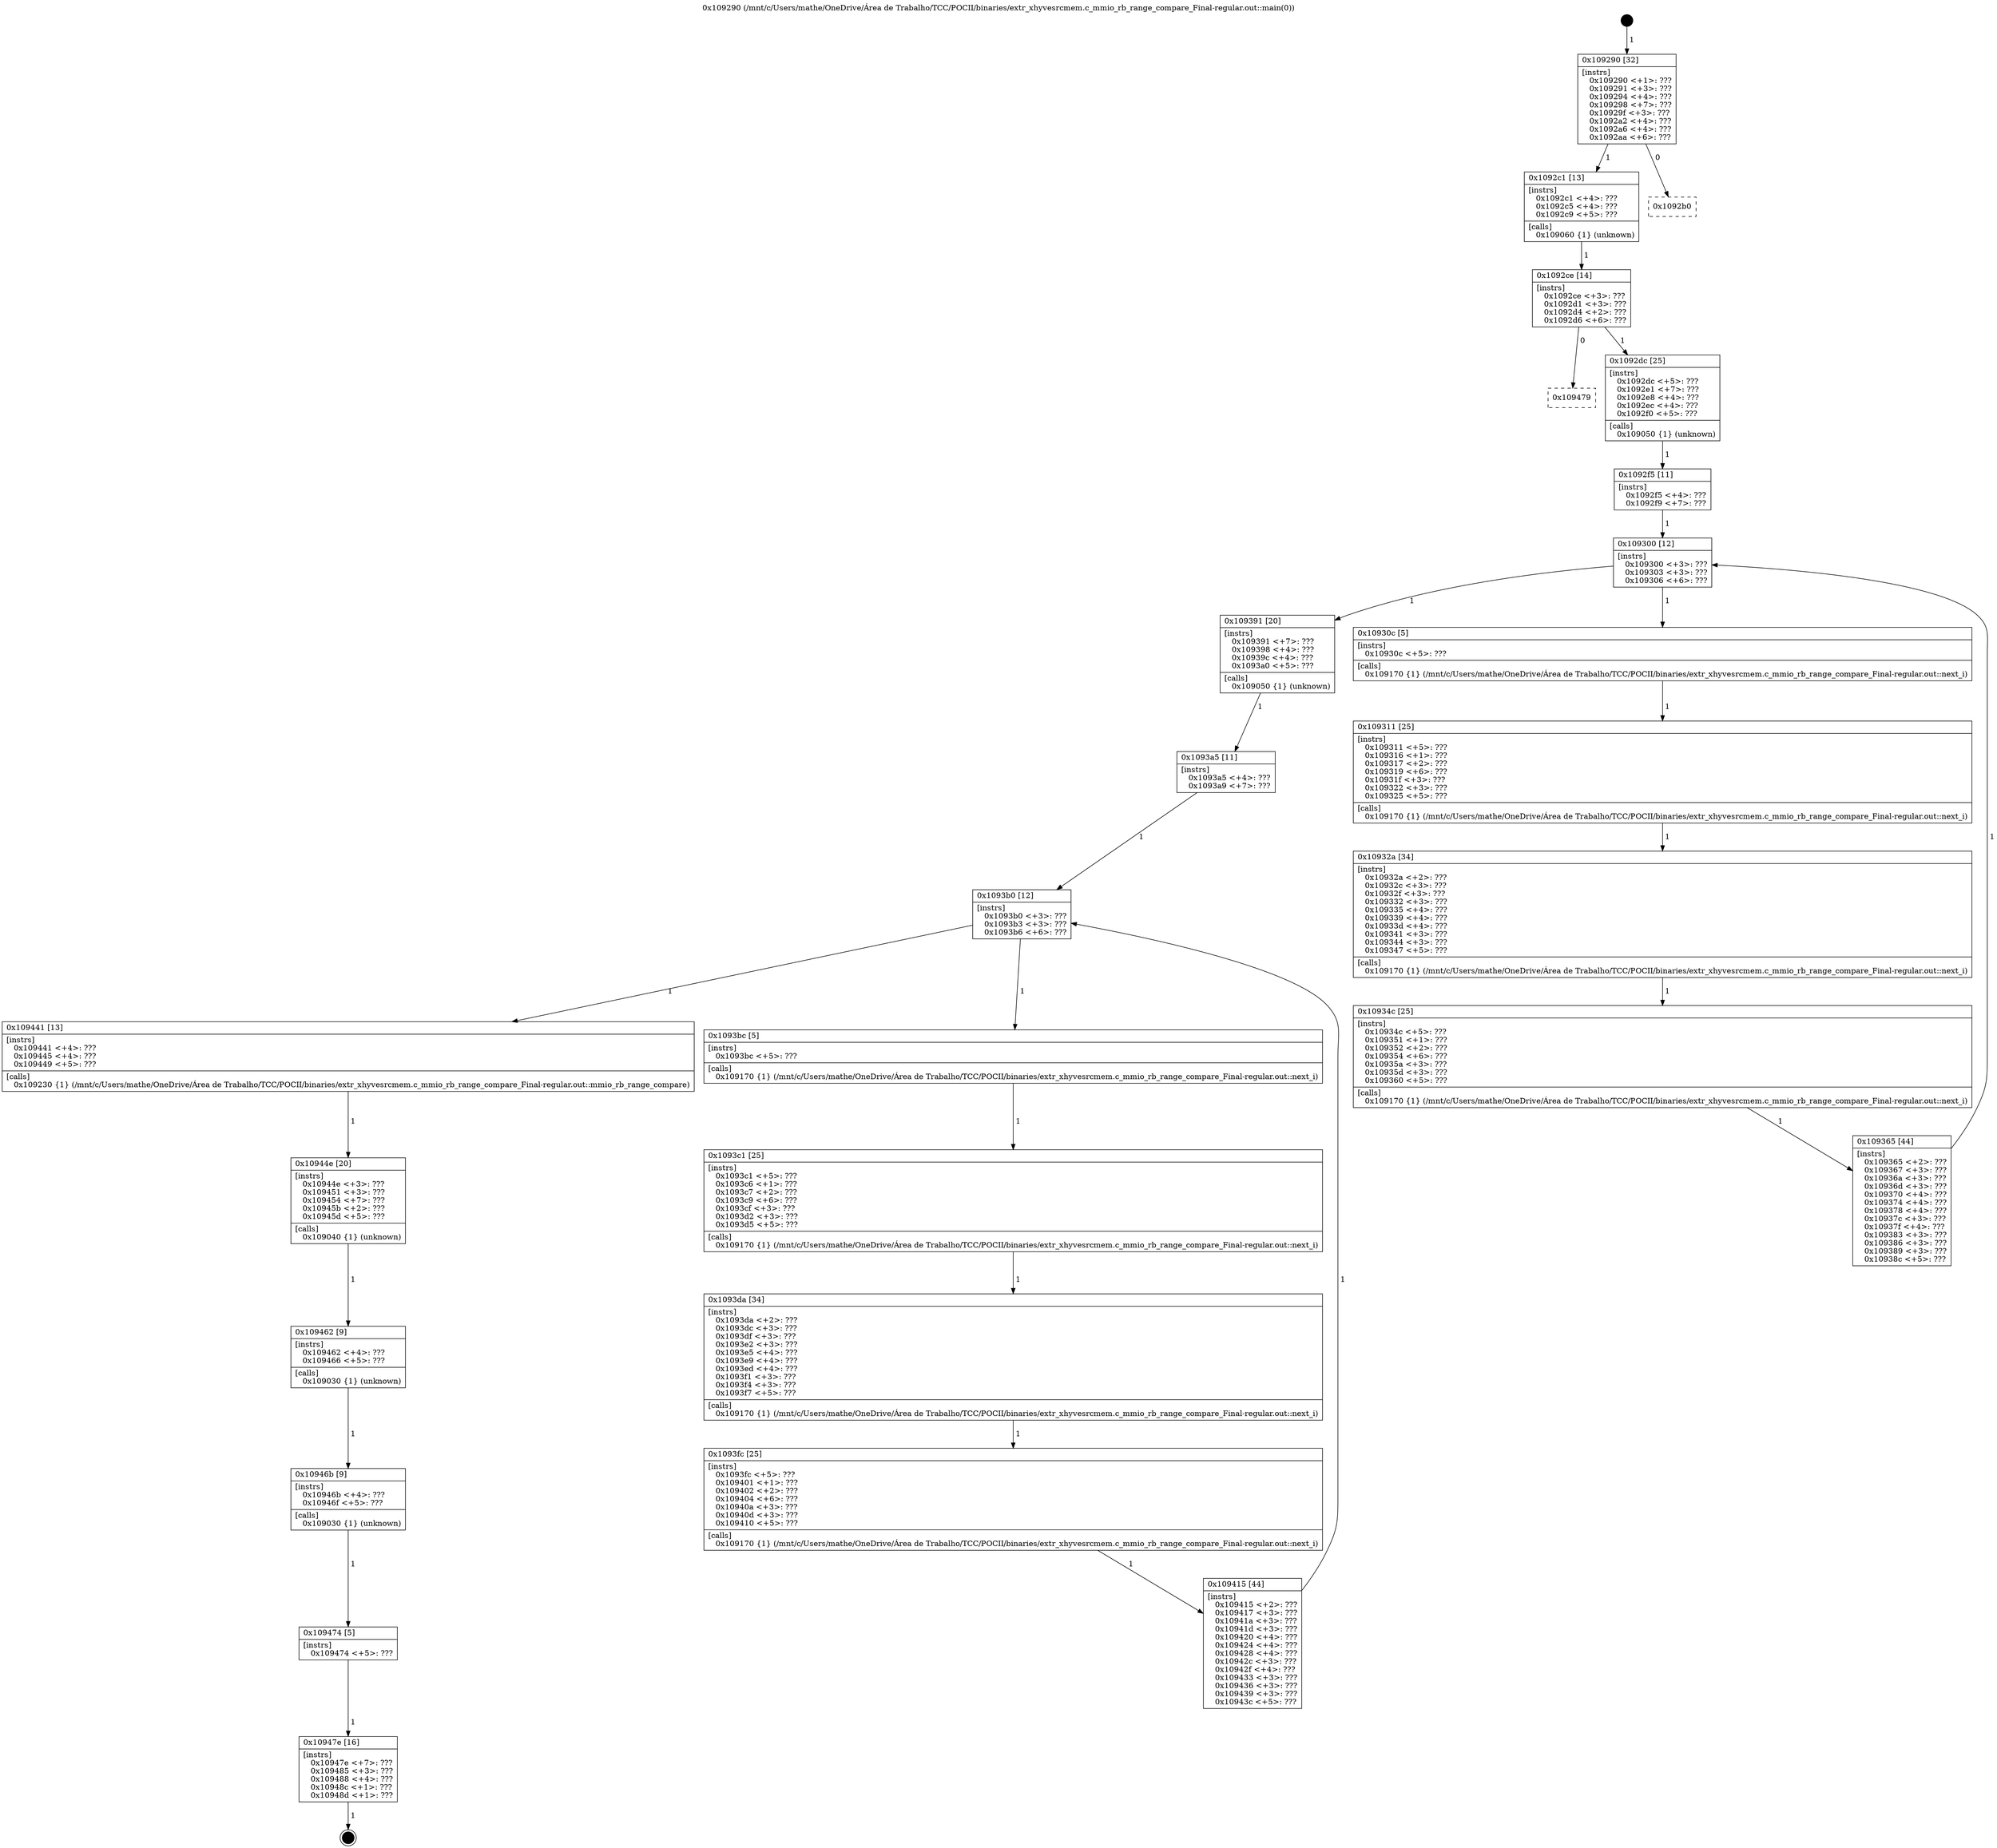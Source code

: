 digraph "0x109290" {
  label = "0x109290 (/mnt/c/Users/mathe/OneDrive/Área de Trabalho/TCC/POCII/binaries/extr_xhyvesrcmem.c_mmio_rb_range_compare_Final-regular.out::main(0))"
  labelloc = "t"
  node[shape=record]

  Entry [label="",width=0.3,height=0.3,shape=circle,fillcolor=black,style=filled]
  "0x109290" [label="{
     0x109290 [32]\l
     | [instrs]\l
     &nbsp;&nbsp;0x109290 \<+1\>: ???\l
     &nbsp;&nbsp;0x109291 \<+3\>: ???\l
     &nbsp;&nbsp;0x109294 \<+4\>: ???\l
     &nbsp;&nbsp;0x109298 \<+7\>: ???\l
     &nbsp;&nbsp;0x10929f \<+3\>: ???\l
     &nbsp;&nbsp;0x1092a2 \<+4\>: ???\l
     &nbsp;&nbsp;0x1092a6 \<+4\>: ???\l
     &nbsp;&nbsp;0x1092aa \<+6\>: ???\l
  }"]
  "0x1092c1" [label="{
     0x1092c1 [13]\l
     | [instrs]\l
     &nbsp;&nbsp;0x1092c1 \<+4\>: ???\l
     &nbsp;&nbsp;0x1092c5 \<+4\>: ???\l
     &nbsp;&nbsp;0x1092c9 \<+5\>: ???\l
     | [calls]\l
     &nbsp;&nbsp;0x109060 \{1\} (unknown)\l
  }"]
  "0x1092b0" [label="{
     0x1092b0\l
  }", style=dashed]
  "0x1092ce" [label="{
     0x1092ce [14]\l
     | [instrs]\l
     &nbsp;&nbsp;0x1092ce \<+3\>: ???\l
     &nbsp;&nbsp;0x1092d1 \<+3\>: ???\l
     &nbsp;&nbsp;0x1092d4 \<+2\>: ???\l
     &nbsp;&nbsp;0x1092d6 \<+6\>: ???\l
  }"]
  "0x109479" [label="{
     0x109479\l
  }", style=dashed]
  "0x1092dc" [label="{
     0x1092dc [25]\l
     | [instrs]\l
     &nbsp;&nbsp;0x1092dc \<+5\>: ???\l
     &nbsp;&nbsp;0x1092e1 \<+7\>: ???\l
     &nbsp;&nbsp;0x1092e8 \<+4\>: ???\l
     &nbsp;&nbsp;0x1092ec \<+4\>: ???\l
     &nbsp;&nbsp;0x1092f0 \<+5\>: ???\l
     | [calls]\l
     &nbsp;&nbsp;0x109050 \{1\} (unknown)\l
  }"]
  Exit [label="",width=0.3,height=0.3,shape=circle,fillcolor=black,style=filled,peripheries=2]
  "0x109300" [label="{
     0x109300 [12]\l
     | [instrs]\l
     &nbsp;&nbsp;0x109300 \<+3\>: ???\l
     &nbsp;&nbsp;0x109303 \<+3\>: ???\l
     &nbsp;&nbsp;0x109306 \<+6\>: ???\l
  }"]
  "0x109391" [label="{
     0x109391 [20]\l
     | [instrs]\l
     &nbsp;&nbsp;0x109391 \<+7\>: ???\l
     &nbsp;&nbsp;0x109398 \<+4\>: ???\l
     &nbsp;&nbsp;0x10939c \<+4\>: ???\l
     &nbsp;&nbsp;0x1093a0 \<+5\>: ???\l
     | [calls]\l
     &nbsp;&nbsp;0x109050 \{1\} (unknown)\l
  }"]
  "0x10930c" [label="{
     0x10930c [5]\l
     | [instrs]\l
     &nbsp;&nbsp;0x10930c \<+5\>: ???\l
     | [calls]\l
     &nbsp;&nbsp;0x109170 \{1\} (/mnt/c/Users/mathe/OneDrive/Área de Trabalho/TCC/POCII/binaries/extr_xhyvesrcmem.c_mmio_rb_range_compare_Final-regular.out::next_i)\l
  }"]
  "0x109311" [label="{
     0x109311 [25]\l
     | [instrs]\l
     &nbsp;&nbsp;0x109311 \<+5\>: ???\l
     &nbsp;&nbsp;0x109316 \<+1\>: ???\l
     &nbsp;&nbsp;0x109317 \<+2\>: ???\l
     &nbsp;&nbsp;0x109319 \<+6\>: ???\l
     &nbsp;&nbsp;0x10931f \<+3\>: ???\l
     &nbsp;&nbsp;0x109322 \<+3\>: ???\l
     &nbsp;&nbsp;0x109325 \<+5\>: ???\l
     | [calls]\l
     &nbsp;&nbsp;0x109170 \{1\} (/mnt/c/Users/mathe/OneDrive/Área de Trabalho/TCC/POCII/binaries/extr_xhyvesrcmem.c_mmio_rb_range_compare_Final-regular.out::next_i)\l
  }"]
  "0x10932a" [label="{
     0x10932a [34]\l
     | [instrs]\l
     &nbsp;&nbsp;0x10932a \<+2\>: ???\l
     &nbsp;&nbsp;0x10932c \<+3\>: ???\l
     &nbsp;&nbsp;0x10932f \<+3\>: ???\l
     &nbsp;&nbsp;0x109332 \<+3\>: ???\l
     &nbsp;&nbsp;0x109335 \<+4\>: ???\l
     &nbsp;&nbsp;0x109339 \<+4\>: ???\l
     &nbsp;&nbsp;0x10933d \<+4\>: ???\l
     &nbsp;&nbsp;0x109341 \<+3\>: ???\l
     &nbsp;&nbsp;0x109344 \<+3\>: ???\l
     &nbsp;&nbsp;0x109347 \<+5\>: ???\l
     | [calls]\l
     &nbsp;&nbsp;0x109170 \{1\} (/mnt/c/Users/mathe/OneDrive/Área de Trabalho/TCC/POCII/binaries/extr_xhyvesrcmem.c_mmio_rb_range_compare_Final-regular.out::next_i)\l
  }"]
  "0x10934c" [label="{
     0x10934c [25]\l
     | [instrs]\l
     &nbsp;&nbsp;0x10934c \<+5\>: ???\l
     &nbsp;&nbsp;0x109351 \<+1\>: ???\l
     &nbsp;&nbsp;0x109352 \<+2\>: ???\l
     &nbsp;&nbsp;0x109354 \<+6\>: ???\l
     &nbsp;&nbsp;0x10935a \<+3\>: ???\l
     &nbsp;&nbsp;0x10935d \<+3\>: ???\l
     &nbsp;&nbsp;0x109360 \<+5\>: ???\l
     | [calls]\l
     &nbsp;&nbsp;0x109170 \{1\} (/mnt/c/Users/mathe/OneDrive/Área de Trabalho/TCC/POCII/binaries/extr_xhyvesrcmem.c_mmio_rb_range_compare_Final-regular.out::next_i)\l
  }"]
  "0x109365" [label="{
     0x109365 [44]\l
     | [instrs]\l
     &nbsp;&nbsp;0x109365 \<+2\>: ???\l
     &nbsp;&nbsp;0x109367 \<+3\>: ???\l
     &nbsp;&nbsp;0x10936a \<+3\>: ???\l
     &nbsp;&nbsp;0x10936d \<+3\>: ???\l
     &nbsp;&nbsp;0x109370 \<+4\>: ???\l
     &nbsp;&nbsp;0x109374 \<+4\>: ???\l
     &nbsp;&nbsp;0x109378 \<+4\>: ???\l
     &nbsp;&nbsp;0x10937c \<+3\>: ???\l
     &nbsp;&nbsp;0x10937f \<+4\>: ???\l
     &nbsp;&nbsp;0x109383 \<+3\>: ???\l
     &nbsp;&nbsp;0x109386 \<+3\>: ???\l
     &nbsp;&nbsp;0x109389 \<+3\>: ???\l
     &nbsp;&nbsp;0x10938c \<+5\>: ???\l
  }"]
  "0x1092f5" [label="{
     0x1092f5 [11]\l
     | [instrs]\l
     &nbsp;&nbsp;0x1092f5 \<+4\>: ???\l
     &nbsp;&nbsp;0x1092f9 \<+7\>: ???\l
  }"]
  "0x1093b0" [label="{
     0x1093b0 [12]\l
     | [instrs]\l
     &nbsp;&nbsp;0x1093b0 \<+3\>: ???\l
     &nbsp;&nbsp;0x1093b3 \<+3\>: ???\l
     &nbsp;&nbsp;0x1093b6 \<+6\>: ???\l
  }"]
  "0x109441" [label="{
     0x109441 [13]\l
     | [instrs]\l
     &nbsp;&nbsp;0x109441 \<+4\>: ???\l
     &nbsp;&nbsp;0x109445 \<+4\>: ???\l
     &nbsp;&nbsp;0x109449 \<+5\>: ???\l
     | [calls]\l
     &nbsp;&nbsp;0x109230 \{1\} (/mnt/c/Users/mathe/OneDrive/Área de Trabalho/TCC/POCII/binaries/extr_xhyvesrcmem.c_mmio_rb_range_compare_Final-regular.out::mmio_rb_range_compare)\l
  }"]
  "0x1093bc" [label="{
     0x1093bc [5]\l
     | [instrs]\l
     &nbsp;&nbsp;0x1093bc \<+5\>: ???\l
     | [calls]\l
     &nbsp;&nbsp;0x109170 \{1\} (/mnt/c/Users/mathe/OneDrive/Área de Trabalho/TCC/POCII/binaries/extr_xhyvesrcmem.c_mmio_rb_range_compare_Final-regular.out::next_i)\l
  }"]
  "0x1093c1" [label="{
     0x1093c1 [25]\l
     | [instrs]\l
     &nbsp;&nbsp;0x1093c1 \<+5\>: ???\l
     &nbsp;&nbsp;0x1093c6 \<+1\>: ???\l
     &nbsp;&nbsp;0x1093c7 \<+2\>: ???\l
     &nbsp;&nbsp;0x1093c9 \<+6\>: ???\l
     &nbsp;&nbsp;0x1093cf \<+3\>: ???\l
     &nbsp;&nbsp;0x1093d2 \<+3\>: ???\l
     &nbsp;&nbsp;0x1093d5 \<+5\>: ???\l
     | [calls]\l
     &nbsp;&nbsp;0x109170 \{1\} (/mnt/c/Users/mathe/OneDrive/Área de Trabalho/TCC/POCII/binaries/extr_xhyvesrcmem.c_mmio_rb_range_compare_Final-regular.out::next_i)\l
  }"]
  "0x1093da" [label="{
     0x1093da [34]\l
     | [instrs]\l
     &nbsp;&nbsp;0x1093da \<+2\>: ???\l
     &nbsp;&nbsp;0x1093dc \<+3\>: ???\l
     &nbsp;&nbsp;0x1093df \<+3\>: ???\l
     &nbsp;&nbsp;0x1093e2 \<+3\>: ???\l
     &nbsp;&nbsp;0x1093e5 \<+4\>: ???\l
     &nbsp;&nbsp;0x1093e9 \<+4\>: ???\l
     &nbsp;&nbsp;0x1093ed \<+4\>: ???\l
     &nbsp;&nbsp;0x1093f1 \<+3\>: ???\l
     &nbsp;&nbsp;0x1093f4 \<+3\>: ???\l
     &nbsp;&nbsp;0x1093f7 \<+5\>: ???\l
     | [calls]\l
     &nbsp;&nbsp;0x109170 \{1\} (/mnt/c/Users/mathe/OneDrive/Área de Trabalho/TCC/POCII/binaries/extr_xhyvesrcmem.c_mmio_rb_range_compare_Final-regular.out::next_i)\l
  }"]
  "0x1093fc" [label="{
     0x1093fc [25]\l
     | [instrs]\l
     &nbsp;&nbsp;0x1093fc \<+5\>: ???\l
     &nbsp;&nbsp;0x109401 \<+1\>: ???\l
     &nbsp;&nbsp;0x109402 \<+2\>: ???\l
     &nbsp;&nbsp;0x109404 \<+6\>: ???\l
     &nbsp;&nbsp;0x10940a \<+3\>: ???\l
     &nbsp;&nbsp;0x10940d \<+3\>: ???\l
     &nbsp;&nbsp;0x109410 \<+5\>: ???\l
     | [calls]\l
     &nbsp;&nbsp;0x109170 \{1\} (/mnt/c/Users/mathe/OneDrive/Área de Trabalho/TCC/POCII/binaries/extr_xhyvesrcmem.c_mmio_rb_range_compare_Final-regular.out::next_i)\l
  }"]
  "0x109415" [label="{
     0x109415 [44]\l
     | [instrs]\l
     &nbsp;&nbsp;0x109415 \<+2\>: ???\l
     &nbsp;&nbsp;0x109417 \<+3\>: ???\l
     &nbsp;&nbsp;0x10941a \<+3\>: ???\l
     &nbsp;&nbsp;0x10941d \<+3\>: ???\l
     &nbsp;&nbsp;0x109420 \<+4\>: ???\l
     &nbsp;&nbsp;0x109424 \<+4\>: ???\l
     &nbsp;&nbsp;0x109428 \<+4\>: ???\l
     &nbsp;&nbsp;0x10942c \<+3\>: ???\l
     &nbsp;&nbsp;0x10942f \<+4\>: ???\l
     &nbsp;&nbsp;0x109433 \<+3\>: ???\l
     &nbsp;&nbsp;0x109436 \<+3\>: ???\l
     &nbsp;&nbsp;0x109439 \<+3\>: ???\l
     &nbsp;&nbsp;0x10943c \<+5\>: ???\l
  }"]
  "0x1093a5" [label="{
     0x1093a5 [11]\l
     | [instrs]\l
     &nbsp;&nbsp;0x1093a5 \<+4\>: ???\l
     &nbsp;&nbsp;0x1093a9 \<+7\>: ???\l
  }"]
  "0x10944e" [label="{
     0x10944e [20]\l
     | [instrs]\l
     &nbsp;&nbsp;0x10944e \<+3\>: ???\l
     &nbsp;&nbsp;0x109451 \<+3\>: ???\l
     &nbsp;&nbsp;0x109454 \<+7\>: ???\l
     &nbsp;&nbsp;0x10945b \<+2\>: ???\l
     &nbsp;&nbsp;0x10945d \<+5\>: ???\l
     | [calls]\l
     &nbsp;&nbsp;0x109040 \{1\} (unknown)\l
  }"]
  "0x109462" [label="{
     0x109462 [9]\l
     | [instrs]\l
     &nbsp;&nbsp;0x109462 \<+4\>: ???\l
     &nbsp;&nbsp;0x109466 \<+5\>: ???\l
     | [calls]\l
     &nbsp;&nbsp;0x109030 \{1\} (unknown)\l
  }"]
  "0x10946b" [label="{
     0x10946b [9]\l
     | [instrs]\l
     &nbsp;&nbsp;0x10946b \<+4\>: ???\l
     &nbsp;&nbsp;0x10946f \<+5\>: ???\l
     | [calls]\l
     &nbsp;&nbsp;0x109030 \{1\} (unknown)\l
  }"]
  "0x109474" [label="{
     0x109474 [5]\l
     | [instrs]\l
     &nbsp;&nbsp;0x109474 \<+5\>: ???\l
  }"]
  "0x10947e" [label="{
     0x10947e [16]\l
     | [instrs]\l
     &nbsp;&nbsp;0x10947e \<+7\>: ???\l
     &nbsp;&nbsp;0x109485 \<+3\>: ???\l
     &nbsp;&nbsp;0x109488 \<+4\>: ???\l
     &nbsp;&nbsp;0x10948c \<+1\>: ???\l
     &nbsp;&nbsp;0x10948d \<+1\>: ???\l
  }"]
  Entry -> "0x109290" [label=" 1"]
  "0x109290" -> "0x1092c1" [label=" 1"]
  "0x109290" -> "0x1092b0" [label=" 0"]
  "0x1092c1" -> "0x1092ce" [label=" 1"]
  "0x1092ce" -> "0x109479" [label=" 0"]
  "0x1092ce" -> "0x1092dc" [label=" 1"]
  "0x10947e" -> Exit [label=" 1"]
  "0x1092dc" -> "0x1092f5" [label=" 1"]
  "0x109300" -> "0x109391" [label=" 1"]
  "0x109300" -> "0x10930c" [label=" 1"]
  "0x10930c" -> "0x109311" [label=" 1"]
  "0x109311" -> "0x10932a" [label=" 1"]
  "0x10932a" -> "0x10934c" [label=" 1"]
  "0x10934c" -> "0x109365" [label=" 1"]
  "0x1092f5" -> "0x109300" [label=" 1"]
  "0x109365" -> "0x109300" [label=" 1"]
  "0x109391" -> "0x1093a5" [label=" 1"]
  "0x1093b0" -> "0x109441" [label=" 1"]
  "0x1093b0" -> "0x1093bc" [label=" 1"]
  "0x1093bc" -> "0x1093c1" [label=" 1"]
  "0x1093c1" -> "0x1093da" [label=" 1"]
  "0x1093da" -> "0x1093fc" [label=" 1"]
  "0x1093fc" -> "0x109415" [label=" 1"]
  "0x1093a5" -> "0x1093b0" [label=" 1"]
  "0x109415" -> "0x1093b0" [label=" 1"]
  "0x109441" -> "0x10944e" [label=" 1"]
  "0x10944e" -> "0x109462" [label=" 1"]
  "0x109462" -> "0x10946b" [label=" 1"]
  "0x10946b" -> "0x109474" [label=" 1"]
  "0x109474" -> "0x10947e" [label=" 1"]
}
